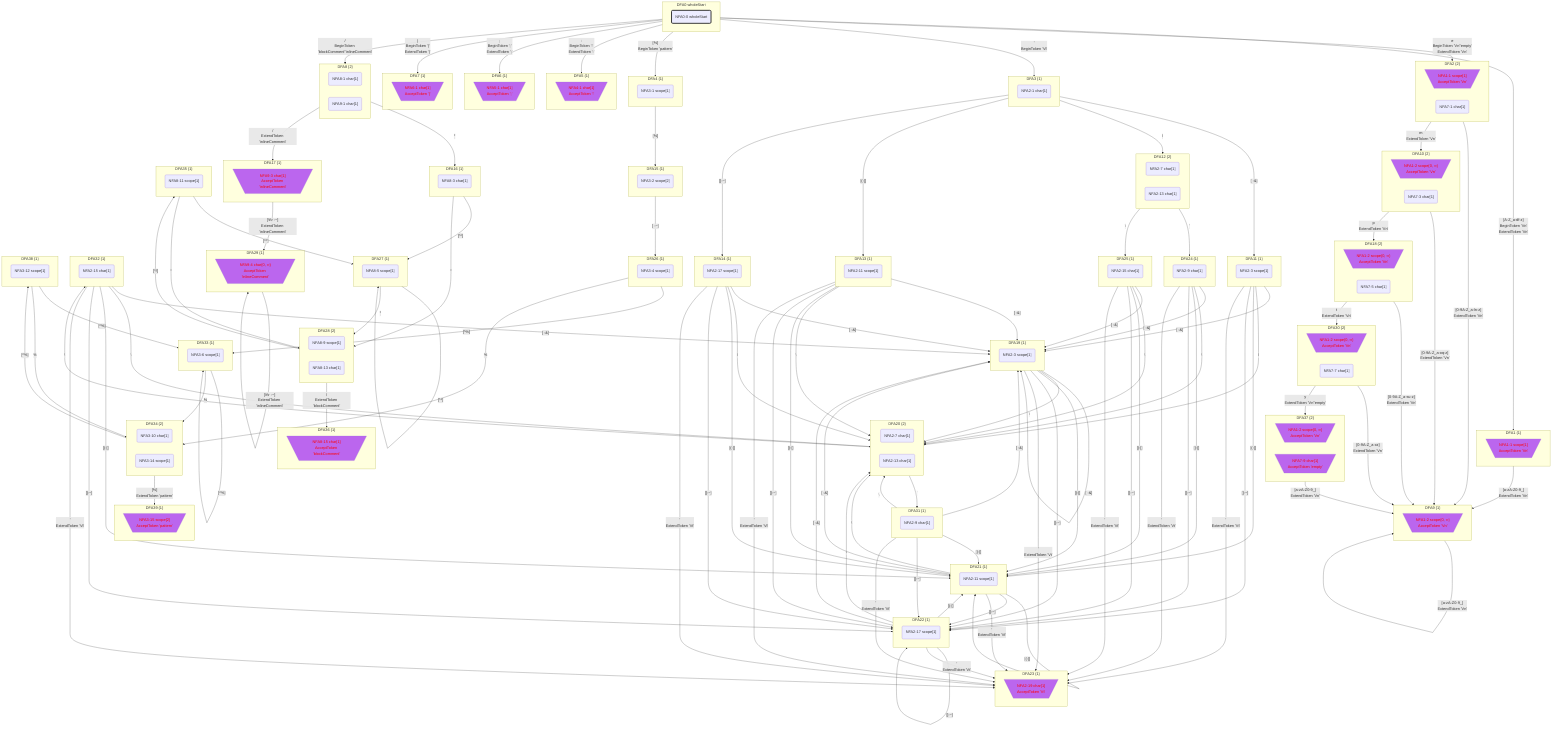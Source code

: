 flowchart
classDef c0001 color:#FF0000;
classDef c0010 stroke-dasharray: 10 10;
classDef c0011 stroke-dasharray: 10 10,color:#FF0000;
classDef c0100 fill:#BB66EE;
classDef c0101 fill:#BB66EE,color:#FF0000;
classDef c0110 fill:#BB66EE,stroke-dasharray: 10 10;
classDef c0111 fill:#BB66EE,stroke-dasharray: 10 10,color:#FF0000;
classDef c1000 stroke:#333,stroke-width:4px;
classDef c1001 stroke:#333,stroke-width:4px,color:#FF0000;
classDef c1010 stroke:#333,stroke-width:4px,stroke-dasharray: 10 10;
classDef c1011 stroke:#333,stroke-width:4px,stroke-dasharray: 10 10,color:#FF0000;
classDef c1100 stroke:#333,stroke-width:4px,fill:#BB66EE;
classDef c1101 stroke:#333,stroke-width:4px,fill:#BB66EE,color:#FF0000;
classDef c1110 stroke:#333,stroke-width:4px,fill:#BB66EE,stroke-dasharray: 10 10;
classDef c1111 stroke:#333,stroke-width:4px,fill:#BB66EE,stroke-dasharray: 10 10,color:#FF0000;
subgraph DFA0_-2128796907["DFA0 wholeStart"]
NFA0_0_238043_0("NFA0-0 wholeStart")
class NFA0_0_238043_0 c1000;
end
class DFA0_-2128796907 c1000;
subgraph DFA1_-771363360["DFA1 {1}"]
NFA1_1_44765691_1[\"NFA1-1 scope[1]
AcceptToken 'Vn'"/]
class NFA1_1_44765691_1 c0101;
end
class DFA1_-771363360 c0101;
subgraph DFA2_412440154["DFA2 {2}"]
NFA1_1_44765691_2[\"NFA1-1 scope[1]
AcceptToken 'Vn'"/]
class NFA1_1_44765691_2 c0101;
NFA7_1_5992637_3("NFA7-1 char[1]")
end
class DFA2_412440154 c0101;
subgraph DFA3_-334579466["DFA3 {1}"]
NFA2_1_2142393_4("NFA2-1 char[1]")
end
subgraph DFA4_382776718["DFA4 {1}"]
NFA3_1_19281542_5("NFA3-1 scope[1]")
end
subgraph DFA5_-780124626["DFA5 {1}"]
NFA4_1_39316155_6[\"NFA4-1 char[1]
AcceptToken ':'"/]
class NFA4_1_39316155_6 c0101;
end
class DFA5_-780124626 c0101;
subgraph DFA6_525260926["DFA6 {1}"]
NFA5_1_18301082_7[\"NFA5-1 char[1]
AcceptToken ';'"/]
class NFA5_1_18301082_7 c0101;
end
class DFA6_525260926 c0101;
subgraph DFA7_-1993869826["DFA7 {1}"]
NFA6_1_30492010_8[\"NFA6-1 char[1]
AcceptToken '|'"/]
class NFA6_1_30492010_8 c0101;
end
class DFA7_-1993869826 c0101;
subgraph DFA8_-535804155["DFA8 {2}"]
NFA8_1_53933741_9("NFA8-1 char[1]")
NFA9_1_15641626_10("NFA9-1 char[1]")
end
subgraph DFA9_102373286["DFA9 {1}"]
NFA1_2_6556909_11[\"NFA1-2 scope{0, ∞}
AcceptToken 'Vn'"/]
class NFA1_2_6556909_11 c0101;
end
class DFA9_102373286 c0101;
subgraph DFA10_-1364246603["DFA10 {2}"]
NFA1_2_6556909_12[\"NFA1-2 scope{0, ∞}
AcceptToken 'Vn'"/]
class NFA1_2_6556909_12 c0101;
NFA7_3_3241099_13("NFA7-3 char[1]")
end
class DFA10_-1364246603 c0101;
subgraph DFA11_1044476018["DFA11 {1}"]
NFA2_3_61347601_14("NFA2-3 scope[1]")
end
subgraph DFA12_-2014366237["DFA12 {2}"]
NFA2_7_59012183_15("NFA2-7 char[1]")
NFA2_13_3099778_16("NFA2-13 char[1]")
end
subgraph DFA13_-1036225344["DFA13 {1}"]
NFA2_11_15257500_17("NFA2-11 scope[1]")
end
subgraph DFA14_90469185["DFA14 {1}"]
NFA2_17_27898002_18("NFA2-17 scope[1]")
end
subgraph DFA15_-1492128138["DFA15 {1}"]
NFA3_2_29169897_19("NFA3-2 scope[2]")
end
subgraph DFA16_-1401032505["DFA16 {1}"]
NFA8_3_50165743_20("NFA8-3 char[1]")
end
subgraph DFA17_-1884142798["DFA17 {1}"]
NFA9_3_49755431_21[\"NFA9-3 char[1]
AcceptToken 'inlineComment'"/]
class NFA9_3_49755431_21 c0101;
end
class DFA17_-1884142798 c0101;
subgraph DFA18_-718500759["DFA18 {2}"]
NFA1_2_6556909_22[\"NFA1-2 scope{0, ∞}
AcceptToken 'Vn'"/]
class NFA1_2_6556909_22 c0101;
NFA7_5_61202487_23("NFA7-5 char[1]")
end
class DFA18_-718500759 c0101;
subgraph DFA19_-609496938["DFA19 {1}"]
NFA2_3_3658088_24("NFA2-3 scope[1]")
end
subgraph DFA20_96024053["DFA20 {2}"]
NFA2_7_45145696_25("NFA2-7 char[1]")
NFA2_13_27869743_26("NFA2-13 char[1]")
end
subgraph DFA21_-852449867["DFA21 {1}"]
NFA2_11_32922799_27("NFA2-11 scope[1]")
end
subgraph DFA22_1741441735["DFA22 {1}"]
NFA2_17_49501095_28("NFA2-17 scope[1]")
end
subgraph DFA23_-1368620627["DFA23 {1}"]
NFA2_19_42856673_29[\"NFA2-19 char[1]
AcceptToken 'Vt'"/]
class NFA2_19_42856673_29 c0101;
end
class DFA23_-1368620627 c0101;
subgraph DFA24_2023952849["DFA24 {1}"]
NFA2_9_51713556_30("NFA2-9 char[1]")
end
subgraph DFA25_2084637911["DFA25 {1}"]
NFA2_15_62768825_31("NFA2-15 char[1]")
end
subgraph DFA26_-157679016["DFA26 {1}"]
NFA3_4_28048521_32("NFA3-4 scope[1]")
end
subgraph DFA27_1149030750["DFA27 {1}"]
NFA8_5_36893359_33("NFA8-5 scope[1]")
end
subgraph DFA28_-779475248["DFA28 {2}"]
NFA8_9_48838504_34("NFA8-9 scope[1]")
NFA8_13_63604780_35("NFA8-13 char[1]")
end
subgraph DFA29_-320634225["DFA29 {1}"]
NFA9_4_35572112_36[\"NFA9-4 char{0, ∞}
AcceptToken 'inlineComment'"/]
class NFA9_4_35572112_36 c0101;
end
class DFA29_-320634225 c0101;
subgraph DFA30_-815186331["DFA30 {2}"]
NFA1_2_6556909_37[\"NFA1-2 scope{0, ∞}
AcceptToken 'Vn'"/]
class NFA1_2_6556909_37 c0101;
NFA7_7_44467520_38("NFA7-7 char[1]")
end
class DFA30_-815186331 c0101;
subgraph DFA31_-871560880["DFA31 {1}"]
NFA2_9_57480441_39("NFA2-9 char[1]")
end
subgraph DFA32_-1899646048["DFA32 {1}"]
NFA2_15_47561922_40("NFA2-15 char[1]")
end
subgraph DFA33_-1300553193["DFA33 {1}"]
NFA3_6_57337714_41("NFA3-6 scope[1]")
end
subgraph DFA34_-408818947["DFA34 {2}"]
NFA3_10_51110099_42("NFA3-10 char[1]")
NFA3_14_46277382_43("NFA3-14 scope[1]")
end
subgraph DFA35_1948696898["DFA35 {1}"]
NFA8_11_64663364_44("NFA8-11 scope[1]")
end
subgraph DFA36_-698349614["DFA36 {1}"]
NFA8_15_13843256_45[\"NFA8-15 char[1]
AcceptToken 'blockComment'"/]
class NFA8_15_13843256_45 c0101;
end
class DFA36_-698349614 c0101;
subgraph DFA37_841018944["DFA37 {2}"]
NFA1_2_6556909_46[\"NFA1-2 scope{0, ∞}
AcceptToken 'Vn'"/]
class NFA1_2_6556909_46 c0101;
NFA7_9_27310456_47[\"NFA7-9 char[1]
AcceptToken 'empty'"/]
class NFA7_9_27310456_47 c0101;
end
class DFA37_841018944 c0101;
subgraph DFA38_1485335454["DFA38 {1}"]
NFA3_12_45099364_48("NFA3-12 scope[1]")
end
subgraph DFA39_1188320846["DFA39 {1}"]
NFA3_15_25404116_49[\"NFA3-15 scope[2]
AcceptToken 'pattern'"/]
class NFA3_15_25404116_49 c0101;
end
class DFA39_1188320846 c0101;
DFA0_-2128796907 -->|"[A-Z_a-df-z]
BeginToken 'Vn'
ExtendToken 'Vn'"|DFA1_-771363360
DFA0_-2128796907 -->|"e
BeginToken 'Vn''empty'
ExtendToken 'Vn'"|DFA2_412440154
DFA0_-2128796907 -->|"'
BeginToken 'Vt'"|DFA3_-334579466
DFA0_-2128796907 -->|"[%]
BeginToken 'pattern'"|DFA4_382776718
DFA0_-2128796907 -->|":
BeginToken ':'
ExtendToken ':'"|DFA5_-780124626
DFA0_-2128796907 -->|";
BeginToken ';'
ExtendToken ';'"|DFA6_525260926
DFA0_-2128796907 -->|"|
BeginToken '|'
ExtendToken '|'"|DFA7_-1993869826
DFA0_-2128796907 -->|"/
BeginToken 'blockComment''inlineComment'"|DFA8_-535804155
DFA1_-771363360 -->|"[a-zA-Z0-9_]
ExtendToken 'Vn'"|DFA9_102373286
DFA2_412440154 -->|"[0-9A-Z_a-ln-z]
ExtendToken 'Vn'"|DFA9_102373286
DFA2_412440154 -->|"m
ExtendToken 'Vn'"|DFA10_-1364246603
DFA3_-334579466 -->|"[#32;-&]"|DFA11_1044476018
DFA3_-334579466 -->|"#92;"|DFA12_-2014366237
DFA3_-334579466 -->|"[(-[]"|DFA13_-1036225344
DFA3_-334579466 -->|"[]-~]"|DFA14_90469185
DFA4_382776718 -->|"[%]"|DFA15_-1492128138
DFA8_-535804155 -->|"*"|DFA16_-1401032505
DFA8_-535804155 -->|"/
ExtendToken 'inlineComment'"|DFA17_-1884142798
DFA9_102373286 -->|"[a-zA-Z0-9_]
ExtendToken 'Vn'"|DFA9_102373286
DFA10_-1364246603 -->|"[0-9A-Z_a-oq-z]
ExtendToken 'Vn'"|DFA9_102373286
DFA10_-1364246603 -->|"p
ExtendToken 'Vn'"|DFA18_-718500759
DFA11_1044476018 -->|"[#32;-&]"|DFA19_-609496938
DFA11_1044476018 -->|"#92;"|DFA20_96024053
DFA11_1044476018 -->|"[(-[]"|DFA21_-852449867
DFA11_1044476018 -->|"[]-~]"|DFA22_1741441735
DFA11_1044476018 -->|"'
ExtendToken 'Vt'"|DFA23_-1368620627
DFA12_-2014366237 -->|"'"|DFA24_2023952849
DFA12_-2014366237 -->|"#92;"|DFA25_2084637911
DFA13_-1036225344 -->|"[#32;-&]"|DFA19_-609496938
DFA13_-1036225344 -->|"#92;"|DFA20_96024053
DFA13_-1036225344 -->|"[(-[]"|DFA21_-852449867
DFA13_-1036225344 -->|"[]-~]"|DFA22_1741441735
DFA13_-1036225344 -->|"'
ExtendToken 'Vt'"|DFA23_-1368620627
DFA14_90469185 -->|"[#32;-&]"|DFA19_-609496938
DFA14_90469185 -->|"#92;"|DFA20_96024053
DFA14_90469185 -->|"[(-[]"|DFA21_-852449867
DFA14_90469185 -->|"[]-~]"|DFA22_1741441735
DFA14_90469185 -->|"'
ExtendToken 'Vt'"|DFA23_-1368620627
DFA15_-1492128138 -->|"[#32;-~]"|DFA26_-157679016
DFA16_-1401032505 -->|"[^*]"|DFA27_1149030750
DFA16_-1401032505 -->|"*"|DFA28_-779475248
DFA17_-1884142798 -->|"[#92;t#92;r#32;-~]
ExtendToken 'inlineComment'"|DFA29_-320634225
DFA18_-718500759 -->|"[0-9A-Z_a-su-z]
ExtendToken 'Vn'"|DFA9_102373286
DFA18_-718500759 -->|"t
ExtendToken 'Vn'"|DFA30_-815186331
DFA19_-609496938 -->|"[#32;-&]"|DFA19_-609496938
DFA19_-609496938 -->|"#92;"|DFA20_96024053
DFA19_-609496938 -->|"[(-[]"|DFA21_-852449867
DFA19_-609496938 -->|"[]-~]"|DFA22_1741441735
DFA19_-609496938 -->|"'
ExtendToken 'Vt'"|DFA23_-1368620627
DFA20_96024053 -->|"'"|DFA31_-871560880
DFA20_96024053 -->|"#92;"|DFA32_-1899646048
DFA21_-852449867 -->|"[#32;-&]"|DFA19_-609496938
DFA21_-852449867 -->|"#92;"|DFA20_96024053
DFA21_-852449867 -->|"[(-[]"|DFA21_-852449867
DFA21_-852449867 -->|"[]-~]"|DFA22_1741441735
DFA21_-852449867 -->|"'
ExtendToken 'Vt'"|DFA23_-1368620627
DFA22_1741441735 -->|"[#32;-&]"|DFA19_-609496938
DFA22_1741441735 -->|"#92;"|DFA20_96024053
DFA22_1741441735 -->|"[(-[]"|DFA21_-852449867
DFA22_1741441735 -->|"[]-~]"|DFA22_1741441735
DFA22_1741441735 -->|"'
ExtendToken 'Vt'"|DFA23_-1368620627
DFA24_2023952849 -->|"[#32;-&]"|DFA19_-609496938
DFA24_2023952849 -->|"#92;"|DFA20_96024053
DFA24_2023952849 -->|"[(-[]"|DFA21_-852449867
DFA24_2023952849 -->|"[]-~]"|DFA22_1741441735
DFA24_2023952849 -->|"'
ExtendToken 'Vt'"|DFA23_-1368620627
DFA25_2084637911 -->|"[#32;-&]"|DFA19_-609496938
DFA25_2084637911 -->|"#92;"|DFA20_96024053
DFA25_2084637911 -->|"[(-[]"|DFA21_-852449867
DFA25_2084637911 -->|"[]-~]"|DFA22_1741441735
DFA25_2084637911 -->|"'
ExtendToken 'Vt'"|DFA23_-1368620627
DFA26_-157679016 -->|"[^%]"|DFA33_-1300553193
DFA26_-157679016 -->|"%"|DFA34_-408818947
DFA27_1149030750 -->|"[^*]"|DFA27_1149030750
DFA27_1149030750 -->|"*"|DFA28_-779475248
DFA28_-779475248 -->|"[^/]"|DFA35_1948696898
DFA28_-779475248 -->|"/
ExtendToken 'blockComment'"|DFA36_-698349614
DFA29_-320634225 -->|"[#92;t#92;r#32;-~]
ExtendToken 'inlineComment'"|DFA29_-320634225
DFA30_-815186331 -->|"[0-9A-Z_a-xz]
ExtendToken 'Vn'"|DFA9_102373286
DFA30_-815186331 -->|"y
ExtendToken 'Vn''empty'"|DFA37_841018944
DFA31_-871560880 -->|"[#32;-&]"|DFA19_-609496938
DFA31_-871560880 -->|"#92;"|DFA20_96024053
DFA31_-871560880 -->|"[(-[]"|DFA21_-852449867
DFA31_-871560880 -->|"[]-~]"|DFA22_1741441735
DFA31_-871560880 -->|"'
ExtendToken 'Vt'"|DFA23_-1368620627
DFA32_-1899646048 -->|"[#32;-&]"|DFA19_-609496938
DFA32_-1899646048 -->|"#92;"|DFA20_96024053
DFA32_-1899646048 -->|"[(-[]"|DFA21_-852449867
DFA32_-1899646048 -->|"[]-~]"|DFA22_1741441735
DFA32_-1899646048 -->|"'
ExtendToken 'Vt'"|DFA23_-1368620627
DFA33_-1300553193 -->|"[^%]"|DFA33_-1300553193
DFA33_-1300553193 -->|"%"|DFA34_-408818947
DFA34_-408818947 -->|"[^%]"|DFA38_1485335454
DFA34_-408818947 -->|"[%]
ExtendToken 'pattern'"|DFA39_1188320846
DFA35_1948696898 -->|"[^*]"|DFA27_1149030750
DFA35_1948696898 -->|"*"|DFA28_-779475248
DFA37_841018944 -->|"[a-zA-Z0-9_]
ExtendToken 'Vn'"|DFA9_102373286
DFA38_1485335454 -->|"[^%]"|DFA33_-1300553193
DFA38_1485335454 -->|"%"|DFA34_-408818947